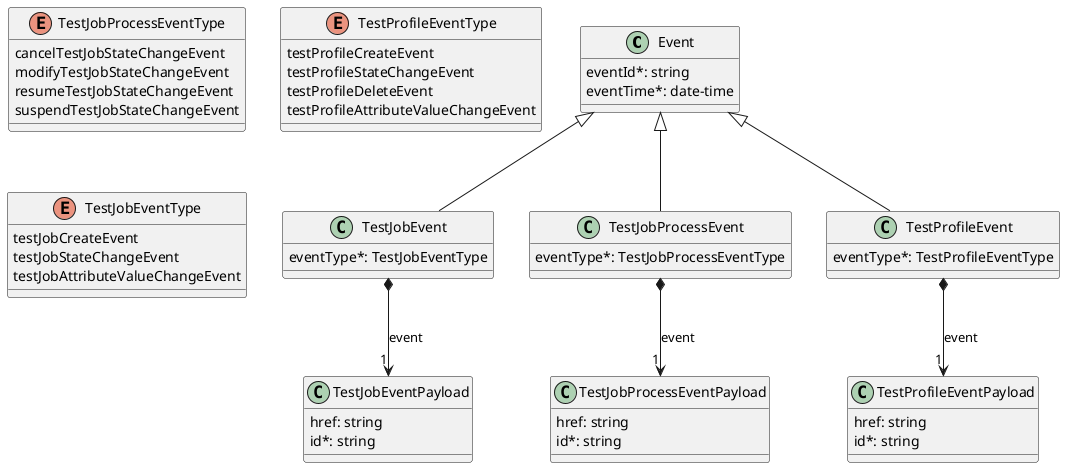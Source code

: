 @startuml serviceFunctionTestNotificationModel

class Event {

    eventId*: string
    eventTime*: date-time
}



class TestJobEvent {

    eventType*: TestJobEventType
}
Event <|-- TestJobEvent

TestJobEvent *-->"1" TestJobEventPayload : event


class TestJobEventPayload {

    href: string
    id*: string
    ' state: string
}



class TestJobProcessEvent {

    eventType*: TestJobProcessEventType
}
Event <|-- TestJobProcessEvent

TestJobProcessEvent *-->"1" TestJobProcessEventPayload : event


class TestJobProcessEventPayload {

    href: string
    id*: string
}



class TestProfileEvent {

    eventType*: TestProfileEventType
}
Event <|-- TestProfileEvent

TestProfileEvent *-->"1" TestProfileEventPayload : event


class TestProfileEventPayload {

    href: string
    id*: string
}


enum TestJobProcessEventType {

    cancelTestJobStateChangeEvent
    modifyTestJobStateChangeEvent
    resumeTestJobStateChangeEvent
    suspendTestJobStateChangeEvent
}

enum TestProfileEventType {

    testProfileCreateEvent
    testProfileStateChangeEvent
    testProfileDeleteEvent
    testProfileAttributeValueChangeEvent
}

enum TestJobEventType {

    testJobCreateEvent
    testJobStateChangeEvent
    testJobAttributeValueChangeEvent
}

@enduml